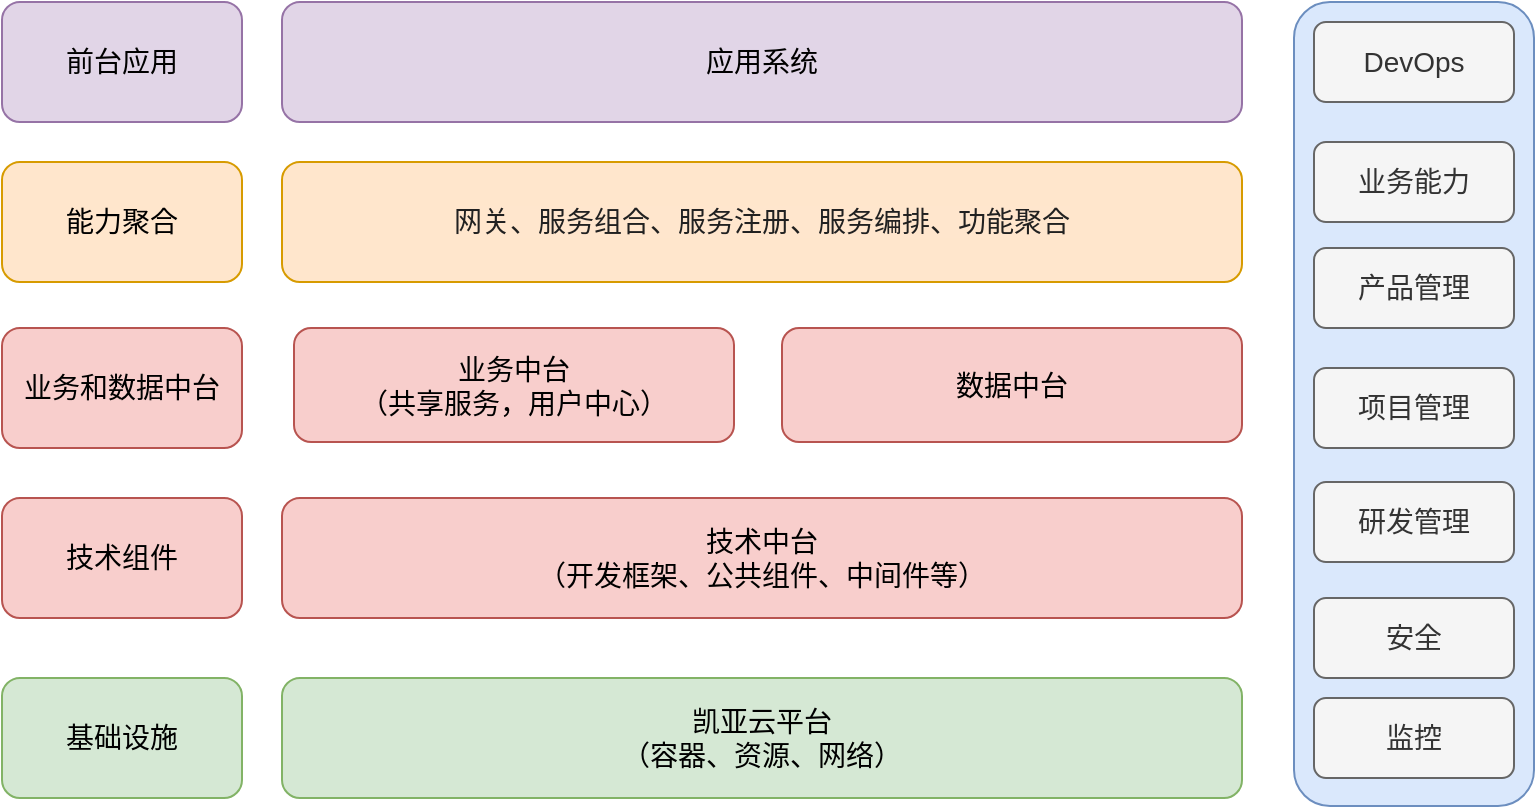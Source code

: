 <mxfile version="20.0.4" type="github">
  <diagram id="A4ItZbjAcyblu4EFFsMP" name="Page-1">
    <mxGraphModel dx="1136" dy="771" grid="1" gridSize="10" guides="1" tooltips="1" connect="1" arrows="1" fold="1" page="1" pageScale="1" pageWidth="827" pageHeight="1169" math="0" shadow="0">
      <root>
        <mxCell id="0" />
        <mxCell id="1" parent="0" />
        <mxCell id="ne6_LfQAyheU7745YuGY-20" value="" style="rounded=1;whiteSpace=wrap;html=1;fillColor=#dae8fc;strokeColor=#6c8ebf;fontSize=14;" vertex="1" parent="1">
          <mxGeometry x="660" y="40" width="120" height="402" as="geometry" />
        </mxCell>
        <mxCell id="ne6_LfQAyheU7745YuGY-1" value="技术组件" style="rounded=1;whiteSpace=wrap;html=1;fillColor=#f8cecc;strokeColor=#b85450;fontSize=14;" vertex="1" parent="1">
          <mxGeometry x="14" y="288" width="120" height="60" as="geometry" />
        </mxCell>
        <mxCell id="ne6_LfQAyheU7745YuGY-2" value="技术中台&lt;br style=&quot;font-size: 14px;&quot;&gt;（开发框架、公共组件、中间件等）" style="rounded=1;whiteSpace=wrap;html=1;fillColor=#f8cecc;strokeColor=#b85450;fontSize=14;" vertex="1" parent="1">
          <mxGeometry x="154" y="288" width="480" height="60" as="geometry" />
        </mxCell>
        <mxCell id="ne6_LfQAyheU7745YuGY-3" value="基础设施" style="rounded=1;whiteSpace=wrap;html=1;fillColor=#d5e8d4;strokeColor=#82b366;fontSize=14;" vertex="1" parent="1">
          <mxGeometry x="14" y="378" width="120" height="60" as="geometry" />
        </mxCell>
        <mxCell id="ne6_LfQAyheU7745YuGY-4" value="凯亚云平台&lt;br style=&quot;font-size: 14px;&quot;&gt;（容器、资源、网络）" style="rounded=1;whiteSpace=wrap;html=1;fillColor=#d5e8d4;strokeColor=#82b366;fontSize=14;" vertex="1" parent="1">
          <mxGeometry x="154" y="378" width="480" height="60" as="geometry" />
        </mxCell>
        <mxCell id="ne6_LfQAyheU7745YuGY-5" value="业务和数据中台" style="rounded=1;whiteSpace=wrap;html=1;fillColor=#f8cecc;strokeColor=#b85450;fontSize=14;" vertex="1" parent="1">
          <mxGeometry x="14" y="203" width="120" height="60" as="geometry" />
        </mxCell>
        <mxCell id="ne6_LfQAyheU7745YuGY-6" value="业务中台&lt;br style=&quot;font-size: 14px;&quot;&gt;（共享服务，用户中心）" style="rounded=1;whiteSpace=wrap;html=1;fillColor=#f8cecc;strokeColor=#b85450;fontSize=14;" vertex="1" parent="1">
          <mxGeometry x="160" y="203" width="220" height="57" as="geometry" />
        </mxCell>
        <mxCell id="ne6_LfQAyheU7745YuGY-7" value="应用系统" style="rounded=1;whiteSpace=wrap;html=1;fillColor=#e1d5e7;strokeColor=#9673a6;fontSize=14;" vertex="1" parent="1">
          <mxGeometry x="154" y="40" width="480" height="60" as="geometry" />
        </mxCell>
        <mxCell id="ne6_LfQAyheU7745YuGY-8" value="数据中台" style="rounded=1;whiteSpace=wrap;html=1;fillColor=#f8cecc;strokeColor=#b85450;fontSize=14;" vertex="1" parent="1">
          <mxGeometry x="404" y="203" width="230" height="57" as="geometry" />
        </mxCell>
        <mxCell id="ne6_LfQAyheU7745YuGY-9" value="前台应用" style="rounded=1;whiteSpace=wrap;html=1;fillColor=#e1d5e7;strokeColor=#9673a6;fontSize=14;" vertex="1" parent="1">
          <mxGeometry x="14" y="40" width="120" height="60" as="geometry" />
        </mxCell>
        <mxCell id="ne6_LfQAyheU7745YuGY-11" value="&lt;pre style=&quot;font-size: 14px;&quot;&gt;&lt;span style=&quot;color: rgb(33, 33, 33); background-color: rgba(255, 255, 255, 0.01); font-size: 14px;&quot;&gt;&lt;font style=&quot;font-size: 14px;&quot; face=&quot;Helvetica&quot;&gt;网关、服务组合、服务注册、服务编排、功能聚合&lt;/font&gt;&lt;/span&gt;&lt;/pre&gt;" style="rounded=1;whiteSpace=wrap;html=1;fillColor=#ffe6cc;strokeColor=#d79b00;fontSize=14;" vertex="1" parent="1">
          <mxGeometry x="154" y="120" width="480" height="60" as="geometry" />
        </mxCell>
        <mxCell id="ne6_LfQAyheU7745YuGY-12" value="能力聚合" style="rounded=1;whiteSpace=wrap;html=1;fillColor=#ffe6cc;strokeColor=#d79b00;fontSize=14;" vertex="1" parent="1">
          <mxGeometry x="14" y="120" width="120" height="60" as="geometry" />
        </mxCell>
        <mxCell id="ne6_LfQAyheU7745YuGY-15" value="业务能力" style="rounded=1;whiteSpace=wrap;html=1;fontFamily=Helvetica;fontSize=14;fillColor=#f5f5f5;fontColor=#333333;strokeColor=#666666;" vertex="1" parent="1">
          <mxGeometry x="670" y="110" width="100" height="40" as="geometry" />
        </mxCell>
        <mxCell id="ne6_LfQAyheU7745YuGY-16" value="产品管理" style="rounded=1;whiteSpace=wrap;html=1;fontFamily=Helvetica;fontSize=14;fillColor=#f5f5f5;fontColor=#333333;strokeColor=#666666;" vertex="1" parent="1">
          <mxGeometry x="670" y="163" width="100" height="40" as="geometry" />
        </mxCell>
        <mxCell id="ne6_LfQAyheU7745YuGY-17" value="项目管理" style="rounded=1;whiteSpace=wrap;html=1;fontFamily=Helvetica;fontSize=14;fillColor=#f5f5f5;fontColor=#333333;strokeColor=#666666;" vertex="1" parent="1">
          <mxGeometry x="670" y="223" width="100" height="40" as="geometry" />
        </mxCell>
        <mxCell id="ne6_LfQAyheU7745YuGY-18" value="研发管理" style="rounded=1;whiteSpace=wrap;html=1;fontFamily=Helvetica;fontSize=14;fillColor=#f5f5f5;fontColor=#333333;strokeColor=#666666;" vertex="1" parent="1">
          <mxGeometry x="670" y="280" width="100" height="40" as="geometry" />
        </mxCell>
        <mxCell id="ne6_LfQAyheU7745YuGY-21" value="DevOps" style="rounded=1;whiteSpace=wrap;html=1;fontFamily=Helvetica;fontSize=14;fillColor=#f5f5f5;fontColor=#333333;strokeColor=#666666;" vertex="1" parent="1">
          <mxGeometry x="670" y="50" width="100" height="40" as="geometry" />
        </mxCell>
        <mxCell id="ne6_LfQAyheU7745YuGY-22" value="监控" style="rounded=1;whiteSpace=wrap;html=1;fontFamily=Helvetica;fontSize=14;fillColor=#f5f5f5;fontColor=#333333;strokeColor=#666666;" vertex="1" parent="1">
          <mxGeometry x="670" y="388" width="100" height="40" as="geometry" />
        </mxCell>
        <mxCell id="ne6_LfQAyheU7745YuGY-23" value="安全" style="rounded=1;whiteSpace=wrap;html=1;fontFamily=Helvetica;fontSize=14;fillColor=#f5f5f5;fontColor=#333333;strokeColor=#666666;" vertex="1" parent="1">
          <mxGeometry x="670" y="338" width="100" height="40" as="geometry" />
        </mxCell>
      </root>
    </mxGraphModel>
  </diagram>
</mxfile>
